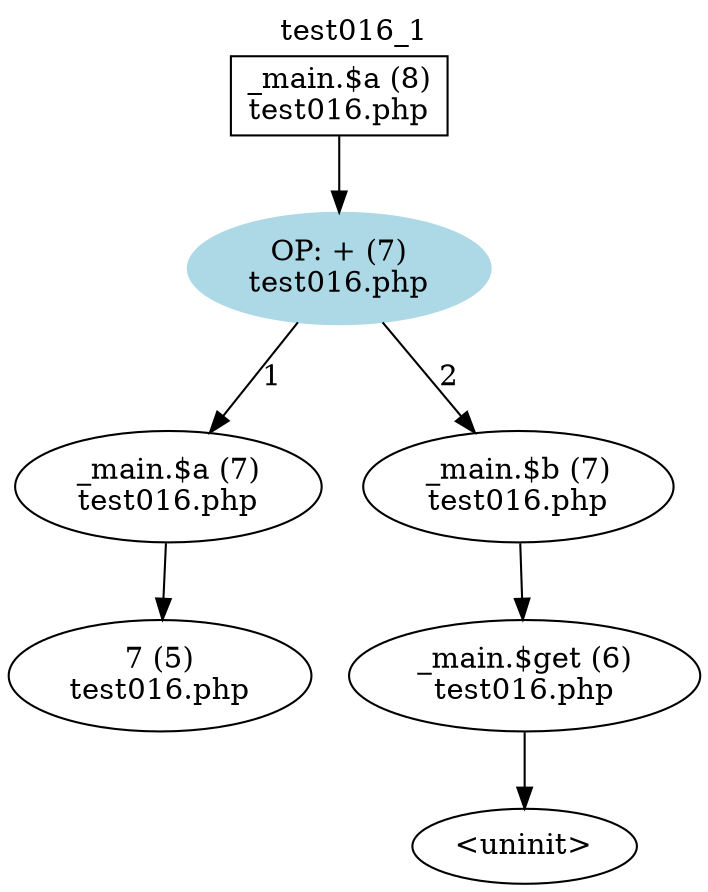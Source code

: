 digraph cfg {
  label="test016_1";
  labelloc=t;
  n1 [shape=box, label="_main.$a (8)\ntest016.php"];
  n2 [shape=ellipse, label="OP: + (7)\ntest016.php",style=filled,color=lightblue];
  n3 [shape=ellipse, label="_main.$a (7)\ntest016.php"];
  n4 [shape=ellipse, label="_main.$b (7)\ntest016.php"];
  n5 [shape=ellipse, label="7 (5)\ntest016.php"];
  n6 [shape=ellipse, label="_main.$get (6)\ntest016.php"];
  n7 [shape=ellipse, label="<uninit>"];
  n1 -> n2;
  n2 -> n3[label="1"];
  n2 -> n4[label="2"];
  n3 -> n5;
  n4 -> n6;
  n6 -> n7;
}
